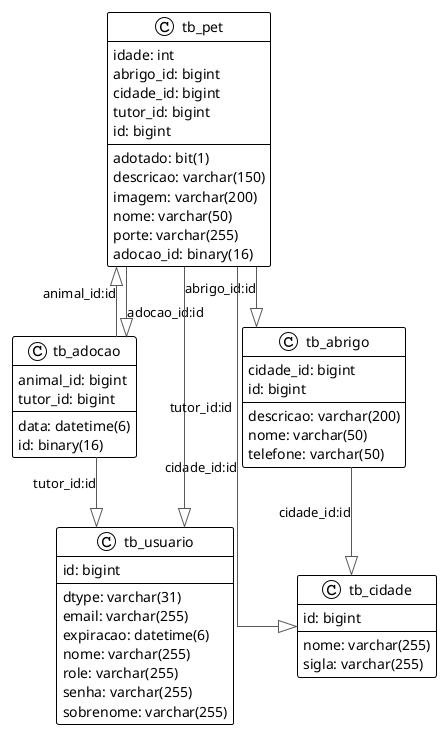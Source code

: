 @startuml

!theme plain
top to bottom direction
skinparam linetype ortho

class tb_abrigo {
   descricao: varchar(200)
   nome: varchar(50)
   telefone: varchar(50)
   cidade_id: bigint
   id: bigint
}
class tb_adocao {
   data: datetime(6)
   animal_id: bigint
   tutor_id: bigint
   id: binary(16)
}
class tb_cidade {
   nome: varchar(255)
   sigla: varchar(255)
   id: bigint
}
class tb_pet {
   adotado: bit(1)
   descricao: varchar(150)
   idade: int
   imagem: varchar(200)
   nome: varchar(50)
   porte: varchar(255)
   abrigo_id: bigint
   adocao_id: binary(16)
   cidade_id: bigint
   tutor_id: bigint
   id: bigint
}
class tb_usuario {
   dtype: varchar(31)
   email: varchar(255)
   expiracao: datetime(6)
   nome: varchar(255)
   role: varchar(255)
   senha: varchar(255)
   sobrenome: varchar(255)
   id: bigint
}

tb_abrigo   -[#595959,plain]-^  tb_cidade  : "cidade_id:id"
tb_adocao   -[#595959,plain]-^  tb_pet     : "animal_id:id"
tb_adocao   -[#595959,plain]-^  tb_usuario : "tutor_id:id"
tb_pet      -[#595959,plain]-^  tb_abrigo  : "abrigo_id:id"
tb_pet      -[#595959,plain]-^  tb_adocao  : "adocao_id:id"
tb_pet      -[#595959,plain]-^  tb_cidade  : "cidade_id:id"
tb_pet      -[#595959,plain]-^  tb_usuario : "tutor_id:id"
@enduml
